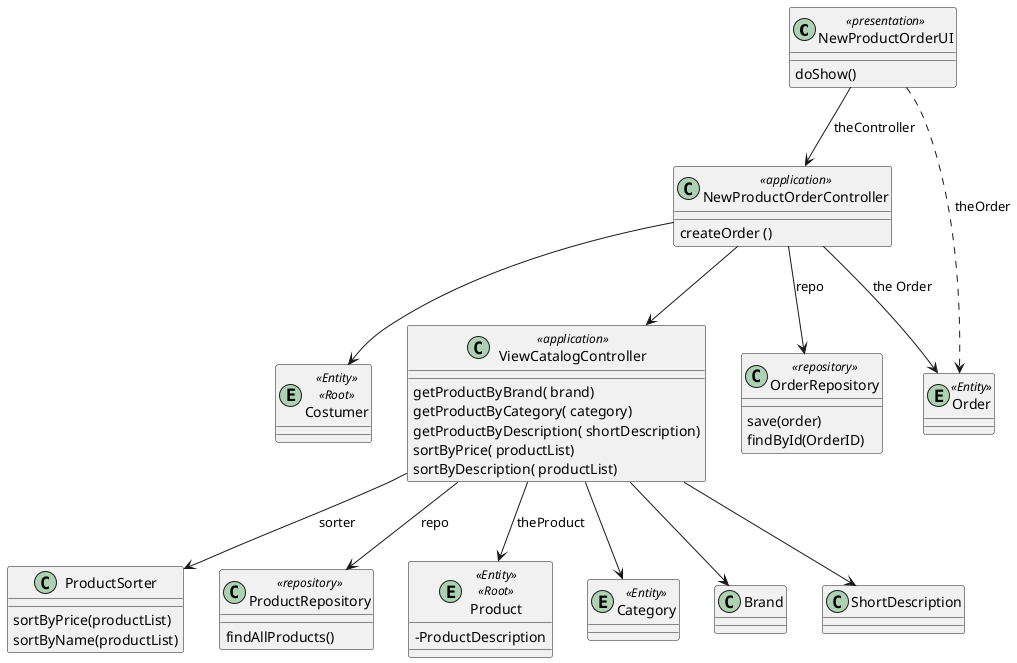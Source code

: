 @startuml
skinparam classAttributeIconSize 0


class NewProductOrderUI <<presentation>>


class NewProductOrderController <<application>>
class OrderRepository <<repository>>
class ViewCatalogController <<application>>

class ProductSorter
class ProductRepository <<repository>>

entity Order <<Entity>>


entity Costumer <<Entity>> <<Root>>

entity Product <<Entity>> <<Root>> {
- ProductDescription
}

    entity Category <<Entity>>




NewProductOrderController -->Costumer
NewProductOrderController -->ViewCatalogController
NewProductOrderUI --> NewProductOrderController : theController
NewProductOrderUI ..> Order : theOrder
NewProductOrderUI : doShow()
NewProductOrderController --> OrderRepository : repo
NewProductOrderController --> Order : the Order
NewProductOrderController : createOrder ()
OrderRepository : save(order)
OrderRepository : findById(OrderID)

ViewCatalogController --> Category
ViewCatalogController --> Product: theProduct
ViewCatalogController -->Brand
ViewCatalogController -->ShortDescription

ViewCatalogController --> ProductRepository : repo
ViewCatalogController --> ProductSorter : sorter
ProductSorter : sortByPrice(productList)
ProductSorter : sortByName(productList)
ViewCatalogController : getProductByBrand( brand)
ViewCatalogController : getProductByCategory( category)
ViewCatalogController : getProductByDescription( shortDescription)
ViewCatalogController : sortByPrice( productList)
ViewCatalogController : sortByDescription( productList)

ProductRepository : findAllProducts()

@enduml